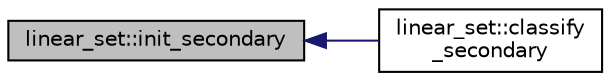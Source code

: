 digraph "linear_set::init_secondary"
{
  edge [fontname="Helvetica",fontsize="10",labelfontname="Helvetica",labelfontsize="10"];
  node [fontname="Helvetica",fontsize="10",shape=record];
  rankdir="LR";
  Node7508 [label="linear_set::init_secondary",height=0.2,width=0.4,color="black", fillcolor="grey75", style="filled", fontcolor="black"];
  Node7508 -> Node7509 [dir="back",color="midnightblue",fontsize="10",style="solid",fontname="Helvetica"];
  Node7509 [label="linear_set::classify\l_secondary",height=0.2,width=0.4,color="black", fillcolor="white", style="filled",URL="$dd/d86/classlinear__set.html#a5d7659de855e20e2fa8e41e7aedcb1fc"];
}
